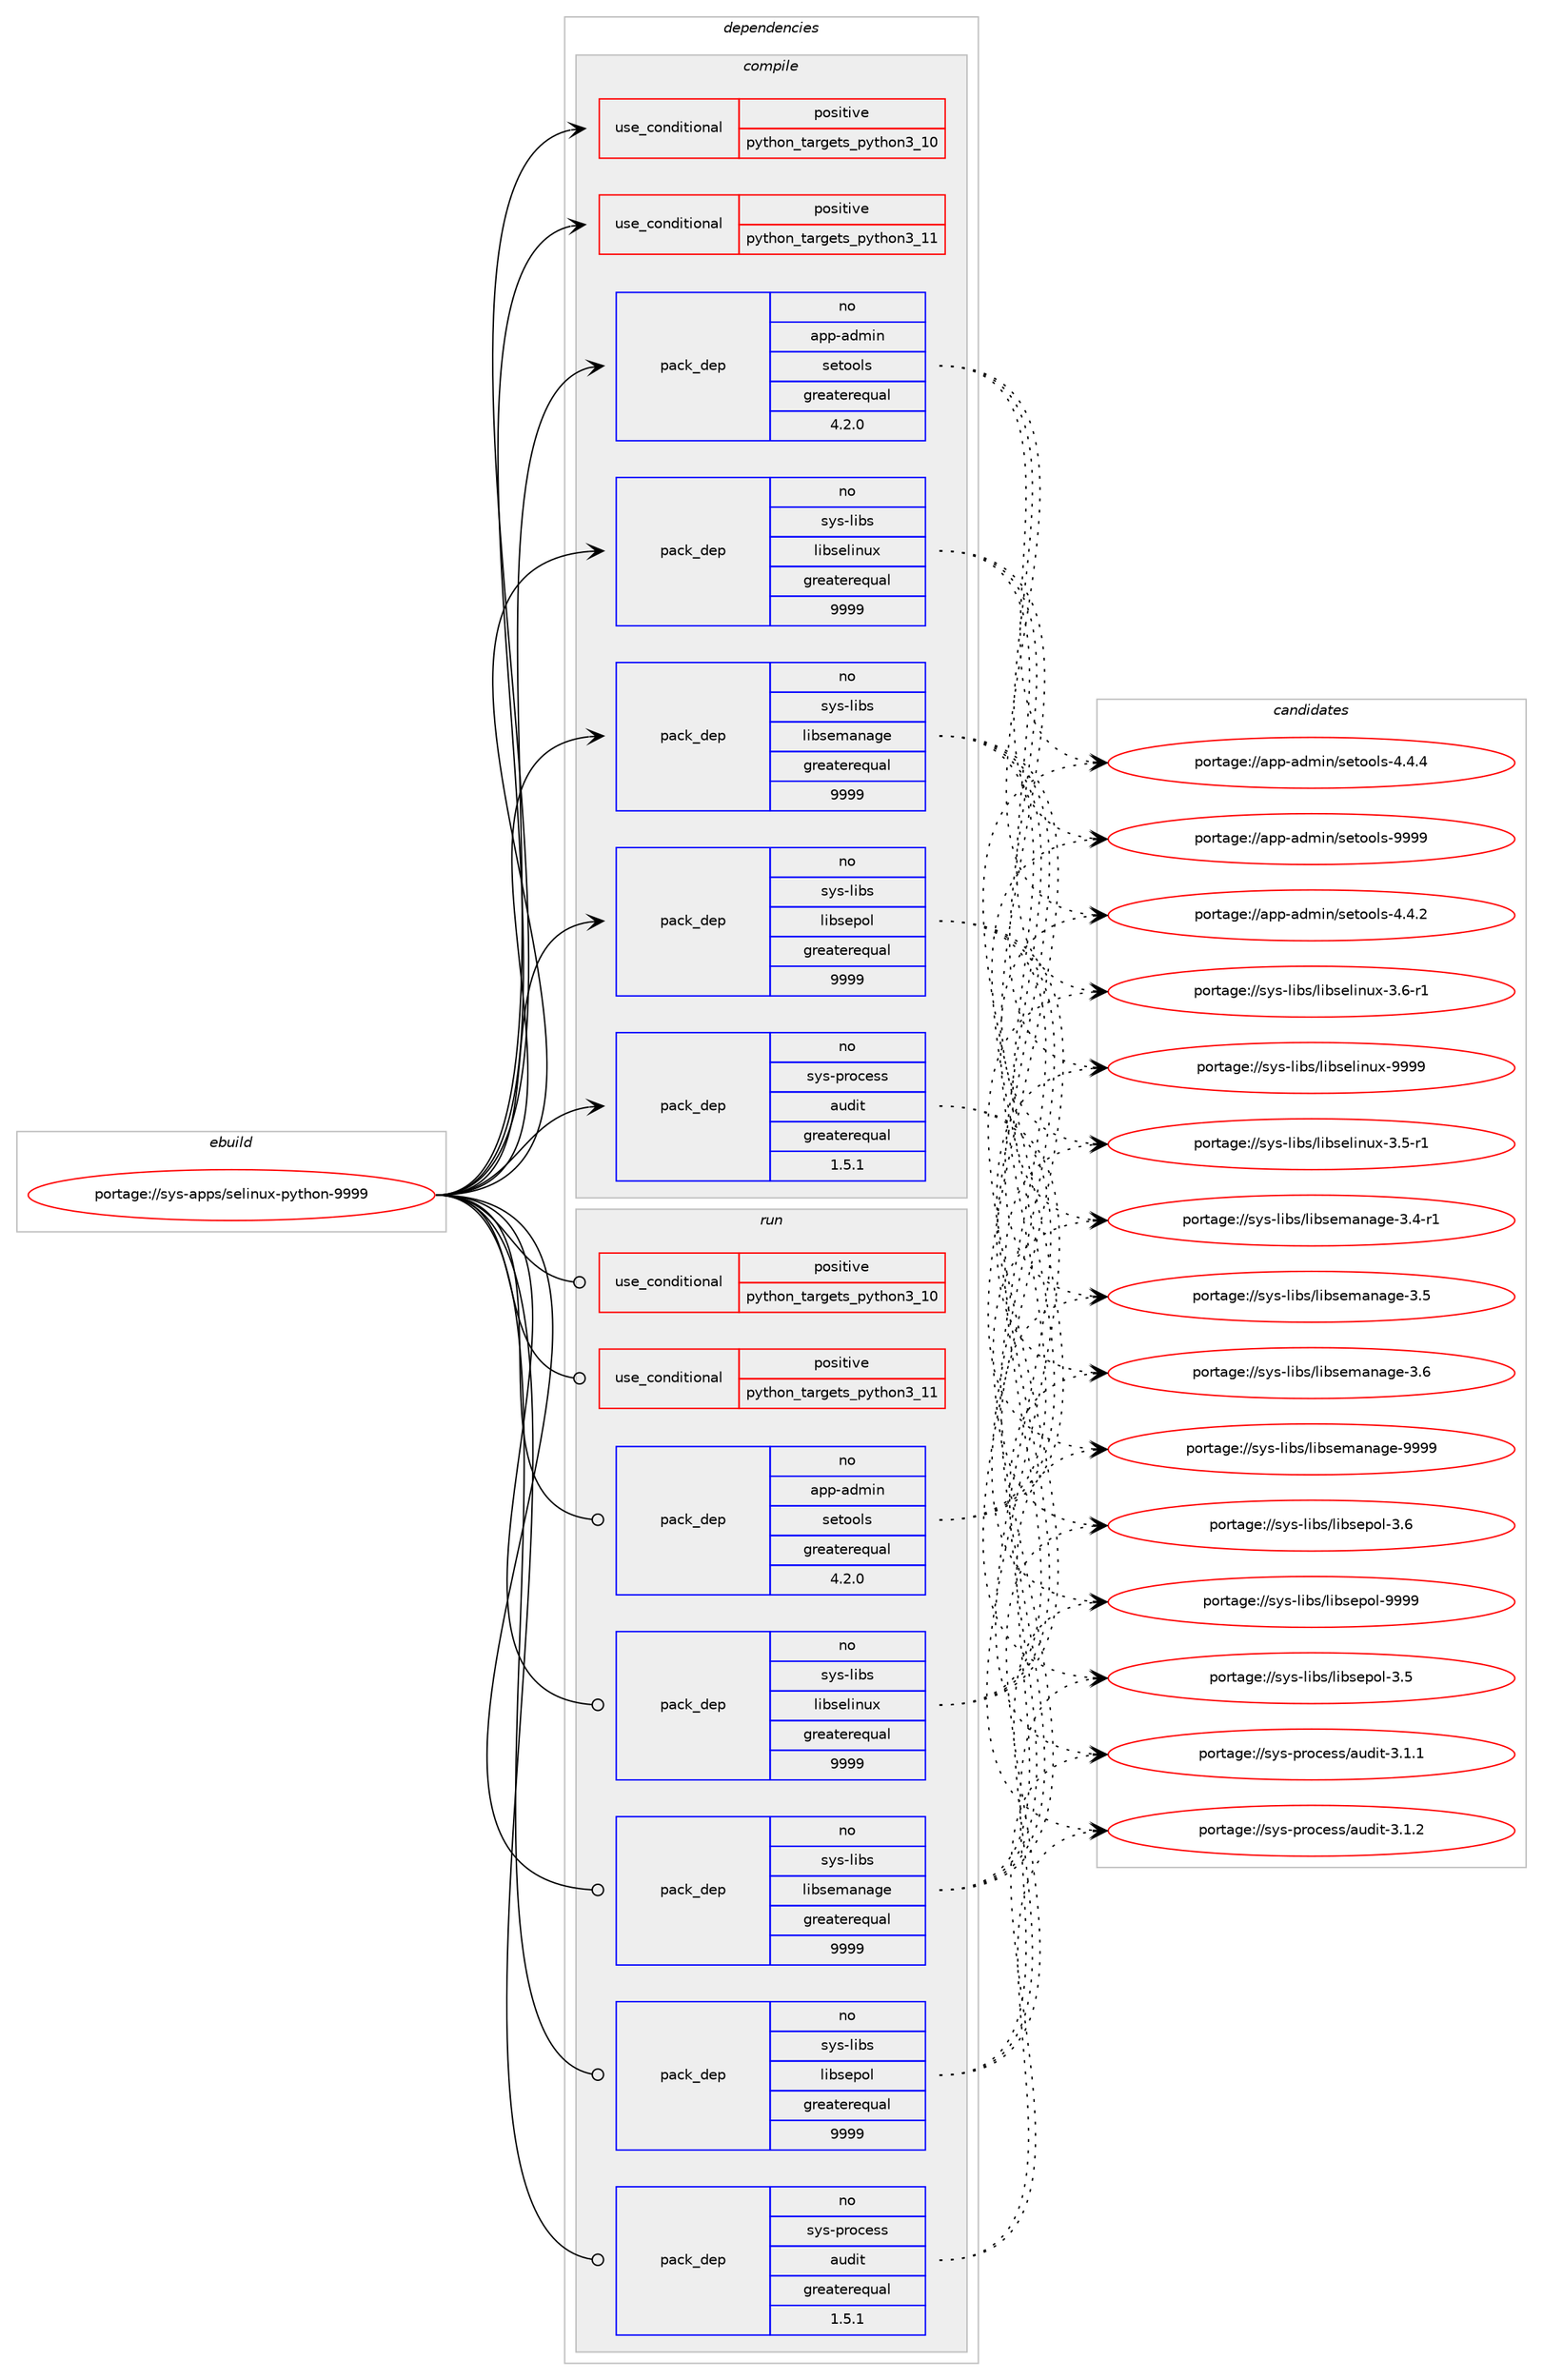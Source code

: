 digraph prolog {

# *************
# Graph options
# *************

newrank=true;
concentrate=true;
compound=true;
graph [rankdir=LR,fontname=Helvetica,fontsize=10,ranksep=1.5];#, ranksep=2.5, nodesep=0.2];
edge  [arrowhead=vee];
node  [fontname=Helvetica,fontsize=10];

# **********
# The ebuild
# **********

subgraph cluster_leftcol {
color=gray;
rank=same;
label=<<i>ebuild</i>>;
id [label="portage://sys-apps/selinux-python-9999", color=red, width=4, href="../sys-apps/selinux-python-9999.svg"];
}

# ****************
# The dependencies
# ****************

subgraph cluster_midcol {
color=gray;
label=<<i>dependencies</i>>;
subgraph cluster_compile {
fillcolor="#eeeeee";
style=filled;
label=<<i>compile</i>>;
subgraph cond11712 {
dependency17360 [label=<<TABLE BORDER="0" CELLBORDER="1" CELLSPACING="0" CELLPADDING="4"><TR><TD ROWSPAN="3" CELLPADDING="10">use_conditional</TD></TR><TR><TD>positive</TD></TR><TR><TD>python_targets_python3_10</TD></TR></TABLE>>, shape=none, color=red];
# *** BEGIN UNKNOWN DEPENDENCY TYPE (TODO) ***
# dependency17360 -> package_dependency(portage://sys-apps/selinux-python-9999,install,no,dev-lang,python,none,[,,],[slot(3.10)],[use(enable(xml),positive)])
# *** END UNKNOWN DEPENDENCY TYPE (TODO) ***

}
id:e -> dependency17360:w [weight=20,style="solid",arrowhead="vee"];
subgraph cond11713 {
dependency17361 [label=<<TABLE BORDER="0" CELLBORDER="1" CELLSPACING="0" CELLPADDING="4"><TR><TD ROWSPAN="3" CELLPADDING="10">use_conditional</TD></TR><TR><TD>positive</TD></TR><TR><TD>python_targets_python3_11</TD></TR></TABLE>>, shape=none, color=red];
# *** BEGIN UNKNOWN DEPENDENCY TYPE (TODO) ***
# dependency17361 -> package_dependency(portage://sys-apps/selinux-python-9999,install,no,dev-lang,python,none,[,,],[slot(3.11)],[use(enable(xml),positive)])
# *** END UNKNOWN DEPENDENCY TYPE (TODO) ***

}
id:e -> dependency17361:w [weight=20,style="solid",arrowhead="vee"];
subgraph pack5472 {
dependency17362 [label=<<TABLE BORDER="0" CELLBORDER="1" CELLSPACING="0" CELLPADDING="4" WIDTH="220"><TR><TD ROWSPAN="6" CELLPADDING="30">pack_dep</TD></TR><TR><TD WIDTH="110">no</TD></TR><TR><TD>app-admin</TD></TR><TR><TD>setools</TD></TR><TR><TD>greaterequal</TD></TR><TR><TD>4.2.0</TD></TR></TABLE>>, shape=none, color=blue];
}
id:e -> dependency17362:w [weight=20,style="solid",arrowhead="vee"];
subgraph pack5473 {
dependency17363 [label=<<TABLE BORDER="0" CELLBORDER="1" CELLSPACING="0" CELLPADDING="4" WIDTH="220"><TR><TD ROWSPAN="6" CELLPADDING="30">pack_dep</TD></TR><TR><TD WIDTH="110">no</TD></TR><TR><TD>sys-libs</TD></TR><TR><TD>libselinux</TD></TR><TR><TD>greaterequal</TD></TR><TR><TD>9999</TD></TR></TABLE>>, shape=none, color=blue];
}
id:e -> dependency17363:w [weight=20,style="solid",arrowhead="vee"];
subgraph pack5474 {
dependency17364 [label=<<TABLE BORDER="0" CELLBORDER="1" CELLSPACING="0" CELLPADDING="4" WIDTH="220"><TR><TD ROWSPAN="6" CELLPADDING="30">pack_dep</TD></TR><TR><TD WIDTH="110">no</TD></TR><TR><TD>sys-libs</TD></TR><TR><TD>libsemanage</TD></TR><TR><TD>greaterequal</TD></TR><TR><TD>9999</TD></TR></TABLE>>, shape=none, color=blue];
}
id:e -> dependency17364:w [weight=20,style="solid",arrowhead="vee"];
subgraph pack5475 {
dependency17365 [label=<<TABLE BORDER="0" CELLBORDER="1" CELLSPACING="0" CELLPADDING="4" WIDTH="220"><TR><TD ROWSPAN="6" CELLPADDING="30">pack_dep</TD></TR><TR><TD WIDTH="110">no</TD></TR><TR><TD>sys-libs</TD></TR><TR><TD>libsepol</TD></TR><TR><TD>greaterequal</TD></TR><TR><TD>9999</TD></TR></TABLE>>, shape=none, color=blue];
}
id:e -> dependency17365:w [weight=20,style="solid",arrowhead="vee"];
subgraph pack5476 {
dependency17366 [label=<<TABLE BORDER="0" CELLBORDER="1" CELLSPACING="0" CELLPADDING="4" WIDTH="220"><TR><TD ROWSPAN="6" CELLPADDING="30">pack_dep</TD></TR><TR><TD WIDTH="110">no</TD></TR><TR><TD>sys-process</TD></TR><TR><TD>audit</TD></TR><TR><TD>greaterequal</TD></TR><TR><TD>1.5.1</TD></TR></TABLE>>, shape=none, color=blue];
}
id:e -> dependency17366:w [weight=20,style="solid",arrowhead="vee"];
}
subgraph cluster_compileandrun {
fillcolor="#eeeeee";
style=filled;
label=<<i>compile and run</i>>;
}
subgraph cluster_run {
fillcolor="#eeeeee";
style=filled;
label=<<i>run</i>>;
subgraph cond11714 {
dependency17367 [label=<<TABLE BORDER="0" CELLBORDER="1" CELLSPACING="0" CELLPADDING="4"><TR><TD ROWSPAN="3" CELLPADDING="10">use_conditional</TD></TR><TR><TD>positive</TD></TR><TR><TD>python_targets_python3_10</TD></TR></TABLE>>, shape=none, color=red];
# *** BEGIN UNKNOWN DEPENDENCY TYPE (TODO) ***
# dependency17367 -> package_dependency(portage://sys-apps/selinux-python-9999,run,no,dev-lang,python,none,[,,],[slot(3.10)],[use(enable(xml),positive)])
# *** END UNKNOWN DEPENDENCY TYPE (TODO) ***

}
id:e -> dependency17367:w [weight=20,style="solid",arrowhead="odot"];
subgraph cond11715 {
dependency17368 [label=<<TABLE BORDER="0" CELLBORDER="1" CELLSPACING="0" CELLPADDING="4"><TR><TD ROWSPAN="3" CELLPADDING="10">use_conditional</TD></TR><TR><TD>positive</TD></TR><TR><TD>python_targets_python3_11</TD></TR></TABLE>>, shape=none, color=red];
# *** BEGIN UNKNOWN DEPENDENCY TYPE (TODO) ***
# dependency17368 -> package_dependency(portage://sys-apps/selinux-python-9999,run,no,dev-lang,python,none,[,,],[slot(3.11)],[use(enable(xml),positive)])
# *** END UNKNOWN DEPENDENCY TYPE (TODO) ***

}
id:e -> dependency17368:w [weight=20,style="solid",arrowhead="odot"];
subgraph pack5477 {
dependency17369 [label=<<TABLE BORDER="0" CELLBORDER="1" CELLSPACING="0" CELLPADDING="4" WIDTH="220"><TR><TD ROWSPAN="6" CELLPADDING="30">pack_dep</TD></TR><TR><TD WIDTH="110">no</TD></TR><TR><TD>app-admin</TD></TR><TR><TD>setools</TD></TR><TR><TD>greaterequal</TD></TR><TR><TD>4.2.0</TD></TR></TABLE>>, shape=none, color=blue];
}
id:e -> dependency17369:w [weight=20,style="solid",arrowhead="odot"];
subgraph pack5478 {
dependency17370 [label=<<TABLE BORDER="0" CELLBORDER="1" CELLSPACING="0" CELLPADDING="4" WIDTH="220"><TR><TD ROWSPAN="6" CELLPADDING="30">pack_dep</TD></TR><TR><TD WIDTH="110">no</TD></TR><TR><TD>sys-libs</TD></TR><TR><TD>libselinux</TD></TR><TR><TD>greaterequal</TD></TR><TR><TD>9999</TD></TR></TABLE>>, shape=none, color=blue];
}
id:e -> dependency17370:w [weight=20,style="solid",arrowhead="odot"];
subgraph pack5479 {
dependency17371 [label=<<TABLE BORDER="0" CELLBORDER="1" CELLSPACING="0" CELLPADDING="4" WIDTH="220"><TR><TD ROWSPAN="6" CELLPADDING="30">pack_dep</TD></TR><TR><TD WIDTH="110">no</TD></TR><TR><TD>sys-libs</TD></TR><TR><TD>libsemanage</TD></TR><TR><TD>greaterequal</TD></TR><TR><TD>9999</TD></TR></TABLE>>, shape=none, color=blue];
}
id:e -> dependency17371:w [weight=20,style="solid",arrowhead="odot"];
subgraph pack5480 {
dependency17372 [label=<<TABLE BORDER="0" CELLBORDER="1" CELLSPACING="0" CELLPADDING="4" WIDTH="220"><TR><TD ROWSPAN="6" CELLPADDING="30">pack_dep</TD></TR><TR><TD WIDTH="110">no</TD></TR><TR><TD>sys-libs</TD></TR><TR><TD>libsepol</TD></TR><TR><TD>greaterequal</TD></TR><TR><TD>9999</TD></TR></TABLE>>, shape=none, color=blue];
}
id:e -> dependency17372:w [weight=20,style="solid",arrowhead="odot"];
subgraph pack5481 {
dependency17373 [label=<<TABLE BORDER="0" CELLBORDER="1" CELLSPACING="0" CELLPADDING="4" WIDTH="220"><TR><TD ROWSPAN="6" CELLPADDING="30">pack_dep</TD></TR><TR><TD WIDTH="110">no</TD></TR><TR><TD>sys-process</TD></TR><TR><TD>audit</TD></TR><TR><TD>greaterequal</TD></TR><TR><TD>1.5.1</TD></TR></TABLE>>, shape=none, color=blue];
}
id:e -> dependency17373:w [weight=20,style="solid",arrowhead="odot"];
}
}

# **************
# The candidates
# **************

subgraph cluster_choices {
rank=same;
color=gray;
label=<<i>candidates</i>>;

subgraph choice5472 {
color=black;
nodesep=1;
choice97112112459710010910511047115101116111111108115455246524650 [label="portage://app-admin/setools-4.4.2", color=red, width=4,href="../app-admin/setools-4.4.2.svg"];
choice97112112459710010910511047115101116111111108115455246524652 [label="portage://app-admin/setools-4.4.4", color=red, width=4,href="../app-admin/setools-4.4.4.svg"];
choice971121124597100109105110471151011161111111081154557575757 [label="portage://app-admin/setools-9999", color=red, width=4,href="../app-admin/setools-9999.svg"];
dependency17362:e -> choice97112112459710010910511047115101116111111108115455246524650:w [style=dotted,weight="100"];
dependency17362:e -> choice97112112459710010910511047115101116111111108115455246524652:w [style=dotted,weight="100"];
dependency17362:e -> choice971121124597100109105110471151011161111111081154557575757:w [style=dotted,weight="100"];
}
subgraph choice5473 {
color=black;
nodesep=1;
choice11512111545108105981154710810598115101108105110117120455146534511449 [label="portage://sys-libs/libselinux-3.5-r1", color=red, width=4,href="../sys-libs/libselinux-3.5-r1.svg"];
choice11512111545108105981154710810598115101108105110117120455146544511449 [label="portage://sys-libs/libselinux-3.6-r1", color=red, width=4,href="../sys-libs/libselinux-3.6-r1.svg"];
choice115121115451081059811547108105981151011081051101171204557575757 [label="portage://sys-libs/libselinux-9999", color=red, width=4,href="../sys-libs/libselinux-9999.svg"];
dependency17363:e -> choice11512111545108105981154710810598115101108105110117120455146534511449:w [style=dotted,weight="100"];
dependency17363:e -> choice11512111545108105981154710810598115101108105110117120455146544511449:w [style=dotted,weight="100"];
dependency17363:e -> choice115121115451081059811547108105981151011081051101171204557575757:w [style=dotted,weight="100"];
}
subgraph choice5474 {
color=black;
nodesep=1;
choice115121115451081059811547108105981151011099711097103101455146524511449 [label="portage://sys-libs/libsemanage-3.4-r1", color=red, width=4,href="../sys-libs/libsemanage-3.4-r1.svg"];
choice11512111545108105981154710810598115101109971109710310145514653 [label="portage://sys-libs/libsemanage-3.5", color=red, width=4,href="../sys-libs/libsemanage-3.5.svg"];
choice11512111545108105981154710810598115101109971109710310145514654 [label="portage://sys-libs/libsemanage-3.6", color=red, width=4,href="../sys-libs/libsemanage-3.6.svg"];
choice1151211154510810598115471081059811510110997110971031014557575757 [label="portage://sys-libs/libsemanage-9999", color=red, width=4,href="../sys-libs/libsemanage-9999.svg"];
dependency17364:e -> choice115121115451081059811547108105981151011099711097103101455146524511449:w [style=dotted,weight="100"];
dependency17364:e -> choice11512111545108105981154710810598115101109971109710310145514653:w [style=dotted,weight="100"];
dependency17364:e -> choice11512111545108105981154710810598115101109971109710310145514654:w [style=dotted,weight="100"];
dependency17364:e -> choice1151211154510810598115471081059811510110997110971031014557575757:w [style=dotted,weight="100"];
}
subgraph choice5475 {
color=black;
nodesep=1;
choice1151211154510810598115471081059811510111211110845514653 [label="portage://sys-libs/libsepol-3.5", color=red, width=4,href="../sys-libs/libsepol-3.5.svg"];
choice1151211154510810598115471081059811510111211110845514654 [label="portage://sys-libs/libsepol-3.6", color=red, width=4,href="../sys-libs/libsepol-3.6.svg"];
choice115121115451081059811547108105981151011121111084557575757 [label="portage://sys-libs/libsepol-9999", color=red, width=4,href="../sys-libs/libsepol-9999.svg"];
dependency17365:e -> choice1151211154510810598115471081059811510111211110845514653:w [style=dotted,weight="100"];
dependency17365:e -> choice1151211154510810598115471081059811510111211110845514654:w [style=dotted,weight="100"];
dependency17365:e -> choice115121115451081059811547108105981151011121111084557575757:w [style=dotted,weight="100"];
}
subgraph choice5476 {
color=black;
nodesep=1;
choice11512111545112114111991011151154797117100105116455146494649 [label="portage://sys-process/audit-3.1.1", color=red, width=4,href="../sys-process/audit-3.1.1.svg"];
choice11512111545112114111991011151154797117100105116455146494650 [label="portage://sys-process/audit-3.1.2", color=red, width=4,href="../sys-process/audit-3.1.2.svg"];
dependency17366:e -> choice11512111545112114111991011151154797117100105116455146494649:w [style=dotted,weight="100"];
dependency17366:e -> choice11512111545112114111991011151154797117100105116455146494650:w [style=dotted,weight="100"];
}
subgraph choice5477 {
color=black;
nodesep=1;
choice97112112459710010910511047115101116111111108115455246524650 [label="portage://app-admin/setools-4.4.2", color=red, width=4,href="../app-admin/setools-4.4.2.svg"];
choice97112112459710010910511047115101116111111108115455246524652 [label="portage://app-admin/setools-4.4.4", color=red, width=4,href="../app-admin/setools-4.4.4.svg"];
choice971121124597100109105110471151011161111111081154557575757 [label="portage://app-admin/setools-9999", color=red, width=4,href="../app-admin/setools-9999.svg"];
dependency17369:e -> choice97112112459710010910511047115101116111111108115455246524650:w [style=dotted,weight="100"];
dependency17369:e -> choice97112112459710010910511047115101116111111108115455246524652:w [style=dotted,weight="100"];
dependency17369:e -> choice971121124597100109105110471151011161111111081154557575757:w [style=dotted,weight="100"];
}
subgraph choice5478 {
color=black;
nodesep=1;
choice11512111545108105981154710810598115101108105110117120455146534511449 [label="portage://sys-libs/libselinux-3.5-r1", color=red, width=4,href="../sys-libs/libselinux-3.5-r1.svg"];
choice11512111545108105981154710810598115101108105110117120455146544511449 [label="portage://sys-libs/libselinux-3.6-r1", color=red, width=4,href="../sys-libs/libselinux-3.6-r1.svg"];
choice115121115451081059811547108105981151011081051101171204557575757 [label="portage://sys-libs/libselinux-9999", color=red, width=4,href="../sys-libs/libselinux-9999.svg"];
dependency17370:e -> choice11512111545108105981154710810598115101108105110117120455146534511449:w [style=dotted,weight="100"];
dependency17370:e -> choice11512111545108105981154710810598115101108105110117120455146544511449:w [style=dotted,weight="100"];
dependency17370:e -> choice115121115451081059811547108105981151011081051101171204557575757:w [style=dotted,weight="100"];
}
subgraph choice5479 {
color=black;
nodesep=1;
choice115121115451081059811547108105981151011099711097103101455146524511449 [label="portage://sys-libs/libsemanage-3.4-r1", color=red, width=4,href="../sys-libs/libsemanage-3.4-r1.svg"];
choice11512111545108105981154710810598115101109971109710310145514653 [label="portage://sys-libs/libsemanage-3.5", color=red, width=4,href="../sys-libs/libsemanage-3.5.svg"];
choice11512111545108105981154710810598115101109971109710310145514654 [label="portage://sys-libs/libsemanage-3.6", color=red, width=4,href="../sys-libs/libsemanage-3.6.svg"];
choice1151211154510810598115471081059811510110997110971031014557575757 [label="portage://sys-libs/libsemanage-9999", color=red, width=4,href="../sys-libs/libsemanage-9999.svg"];
dependency17371:e -> choice115121115451081059811547108105981151011099711097103101455146524511449:w [style=dotted,weight="100"];
dependency17371:e -> choice11512111545108105981154710810598115101109971109710310145514653:w [style=dotted,weight="100"];
dependency17371:e -> choice11512111545108105981154710810598115101109971109710310145514654:w [style=dotted,weight="100"];
dependency17371:e -> choice1151211154510810598115471081059811510110997110971031014557575757:w [style=dotted,weight="100"];
}
subgraph choice5480 {
color=black;
nodesep=1;
choice1151211154510810598115471081059811510111211110845514653 [label="portage://sys-libs/libsepol-3.5", color=red, width=4,href="../sys-libs/libsepol-3.5.svg"];
choice1151211154510810598115471081059811510111211110845514654 [label="portage://sys-libs/libsepol-3.6", color=red, width=4,href="../sys-libs/libsepol-3.6.svg"];
choice115121115451081059811547108105981151011121111084557575757 [label="portage://sys-libs/libsepol-9999", color=red, width=4,href="../sys-libs/libsepol-9999.svg"];
dependency17372:e -> choice1151211154510810598115471081059811510111211110845514653:w [style=dotted,weight="100"];
dependency17372:e -> choice1151211154510810598115471081059811510111211110845514654:w [style=dotted,weight="100"];
dependency17372:e -> choice115121115451081059811547108105981151011121111084557575757:w [style=dotted,weight="100"];
}
subgraph choice5481 {
color=black;
nodesep=1;
choice11512111545112114111991011151154797117100105116455146494649 [label="portage://sys-process/audit-3.1.1", color=red, width=4,href="../sys-process/audit-3.1.1.svg"];
choice11512111545112114111991011151154797117100105116455146494650 [label="portage://sys-process/audit-3.1.2", color=red, width=4,href="../sys-process/audit-3.1.2.svg"];
dependency17373:e -> choice11512111545112114111991011151154797117100105116455146494649:w [style=dotted,weight="100"];
dependency17373:e -> choice11512111545112114111991011151154797117100105116455146494650:w [style=dotted,weight="100"];
}
}

}
